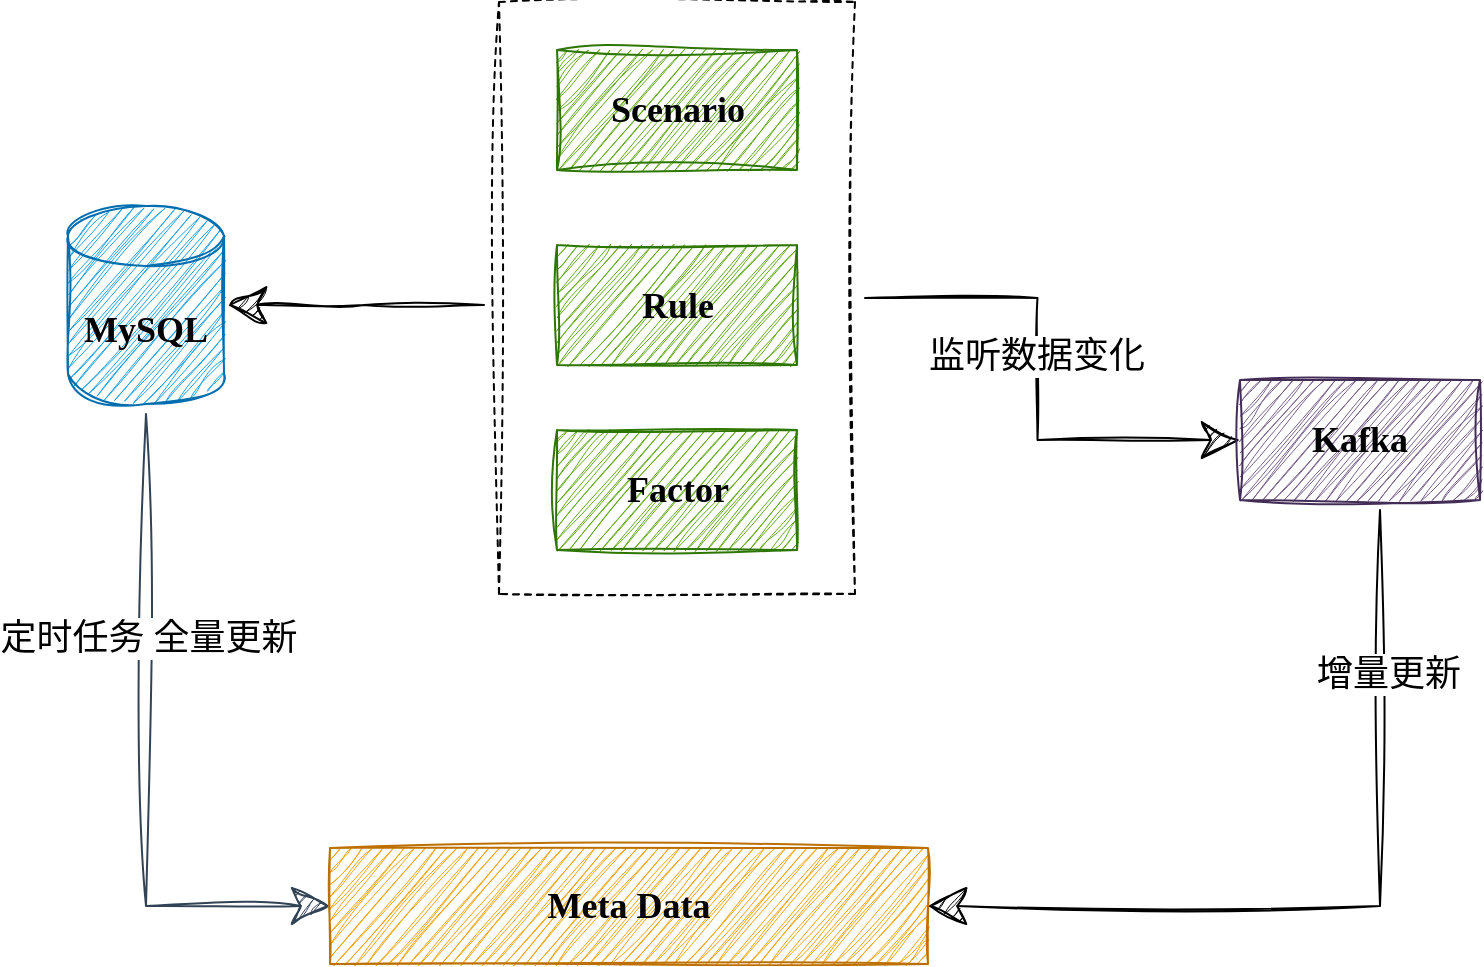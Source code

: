 <mxfile version="21.6.2" type="github">
  <diagram name="第 1 页" id="pgffrBQhj3Dr8tf497lY">
    <mxGraphModel dx="1314" dy="862" grid="0" gridSize="10" guides="1" tooltips="1" connect="1" arrows="1" fold="1" page="1" pageScale="1" pageWidth="1169" pageHeight="827" math="0" shadow="0">
      <root>
        <mxCell id="0" />
        <mxCell id="1" parent="0" />
        <mxCell id="PN6cfZ52iliSYV8CaT0O-18" value="" style="edgeStyle=orthogonalEdgeStyle;rounded=0;orthogonalLoop=1;jettySize=auto;html=1;targetPerimeterSpacing=10;shadow=0;sketch=1;curveFitting=1;jiggle=2;endSize=17;startSize=10;sourcePerimeterSpacing=5;entryX=0;entryY=0.5;entryDx=0;entryDy=0;" edge="1" parent="1" source="PN6cfZ52iliSYV8CaT0O-15" target="PN6cfZ52iliSYV8CaT0O-19">
          <mxGeometry relative="1" as="geometry">
            <mxPoint x="718.5" y="351" as="targetPoint" />
          </mxGeometry>
        </mxCell>
        <mxCell id="PN6cfZ52iliSYV8CaT0O-20" value="&lt;font face=&quot;Comic Sans MS&quot; style=&quot;font-size: 18px;&quot;&gt;监听数据变化&lt;/font&gt;" style="edgeLabel;html=1;align=center;verticalAlign=middle;resizable=0;points=[];" vertex="1" connectable="0" parent="PN6cfZ52iliSYV8CaT0O-18">
          <mxGeometry x="-0.11" y="-2" relative="1" as="geometry">
            <mxPoint x="1" as="offset" />
          </mxGeometry>
        </mxCell>
        <mxCell id="PN6cfZ52iliSYV8CaT0O-15" value="" style="rounded=0;whiteSpace=wrap;html=1;sketch=1;curveFitting=1;jiggle=2;dashed=1;" vertex="1" parent="1">
          <mxGeometry x="431.5" y="203" width="178" height="296" as="geometry" />
        </mxCell>
        <mxCell id="PN6cfZ52iliSYV8CaT0O-10" style="edgeStyle=orthogonalEdgeStyle;orthogonalLoop=1;jettySize=auto;html=1;entryX=0;entryY=0.5;entryDx=0;entryDy=0;sketch=1;curveFitting=1;jiggle=2;shadow=0;fillColor=#647687;strokeColor=#314354;rounded=0;jumpStyle=none;endSize=17;targetPerimeterSpacing=10;sourcePerimeterSpacing=5;startSize=10;" edge="1" parent="1" source="PN6cfZ52iliSYV8CaT0O-1" target="PN6cfZ52iliSYV8CaT0O-9">
          <mxGeometry relative="1" as="geometry">
            <Array as="points">
              <mxPoint x="255" y="655" />
            </Array>
          </mxGeometry>
        </mxCell>
        <mxCell id="PN6cfZ52iliSYV8CaT0O-11" value="&lt;font style=&quot;font-size: 18px;&quot;&gt;定时任务 全量更新&lt;/font&gt;" style="edgeLabel;html=1;align=center;verticalAlign=middle;resizable=0;points=[];fontFamily=Comic Sans MS;" vertex="1" connectable="0" parent="PN6cfZ52iliSYV8CaT0O-10">
          <mxGeometry x="-0.337" y="1" relative="1" as="geometry">
            <mxPoint as="offset" />
          </mxGeometry>
        </mxCell>
        <mxCell id="PN6cfZ52iliSYV8CaT0O-16" style="edgeStyle=orthogonalEdgeStyle;rounded=0;orthogonalLoop=1;jettySize=auto;html=1;sketch=1;curveFitting=1;jiggle=2;targetPerimeterSpacing=17;endSize=17;sourcePerimeterSpacing=2;startSize=17;endArrow=none;endFill=0;startArrow=classic;startFill=1;" edge="1" parent="1" source="PN6cfZ52iliSYV8CaT0O-1">
          <mxGeometry relative="1" as="geometry">
            <mxPoint x="424" y="354.5" as="targetPoint" />
          </mxGeometry>
        </mxCell>
        <mxCell id="PN6cfZ52iliSYV8CaT0O-1" value="&lt;h4&gt;&lt;font face=&quot;Comic Sans MS&quot; style=&quot;font-size: 18px;&quot; color=&quot;#000000&quot;&gt;MySQL&lt;/font&gt;&lt;/h4&gt;" style="shape=cylinder3;whiteSpace=wrap;html=1;boundedLbl=1;backgroundOutline=1;size=15;sketch=1;curveFitting=1;jiggle=2;shadow=0;fillColor=#1ba1e2;strokeColor=#006EAF;fontColor=#ffffff;" vertex="1" parent="1">
          <mxGeometry x="216" y="305" width="78" height="99" as="geometry" />
        </mxCell>
        <mxCell id="PN6cfZ52iliSYV8CaT0O-3" value="&lt;h4 style=&quot;border-color: var(--border-color);&quot;&gt;&lt;font style=&quot;border-color: var(--border-color); font-size: 18px;&quot; face=&quot;Comic Sans MS&quot; color=&quot;#000000&quot;&gt;Scenario&lt;/font&gt;&lt;/h4&gt;" style="rounded=0;whiteSpace=wrap;html=1;sketch=1;curveFitting=1;jiggle=2;glass=0;shadow=0;fillColor=#60a917;fontColor=#ffffff;strokeColor=#2D7600;" vertex="1" parent="1">
          <mxGeometry x="460.5" y="227" width="120" height="60" as="geometry" />
        </mxCell>
        <mxCell id="PN6cfZ52iliSYV8CaT0O-4" value="&lt;h4 style=&quot;border-color: var(--border-color);&quot;&gt;&lt;font style=&quot;border-color: var(--border-color); font-size: 18px;&quot; face=&quot;Comic Sans MS&quot; color=&quot;#000000&quot;&gt;Rule&lt;/font&gt;&lt;/h4&gt;" style="rounded=0;whiteSpace=wrap;html=1;sketch=1;curveFitting=1;jiggle=2;glass=0;shadow=0;fillColor=#60a917;fontColor=#ffffff;strokeColor=#2D7600;" vertex="1" parent="1">
          <mxGeometry x="460.5" y="324.5" width="120" height="60" as="geometry" />
        </mxCell>
        <mxCell id="PN6cfZ52iliSYV8CaT0O-5" value="&lt;h4 style=&quot;border-color: var(--border-color);&quot;&gt;&lt;font style=&quot;border-color: var(--border-color); font-size: 18px;&quot; face=&quot;Comic Sans MS&quot; color=&quot;#000000&quot;&gt;Factor&lt;/font&gt;&lt;/h4&gt;" style="rounded=0;whiteSpace=wrap;html=1;sketch=1;curveFitting=1;jiggle=2;glass=0;shadow=0;fillColor=#60a917;fontColor=#ffffff;strokeColor=#2D7600;" vertex="1" parent="1">
          <mxGeometry x="460.5" y="417" width="120" height="60" as="geometry" />
        </mxCell>
        <mxCell id="PN6cfZ52iliSYV8CaT0O-9" value="&lt;h4 style=&quot;border-color: var(--border-color);&quot;&gt;&lt;font style=&quot;border-color: var(--border-color); font-size: 18px;&quot; face=&quot;Comic Sans MS&quot; color=&quot;#000000&quot;&gt;Meta Data&lt;/font&gt;&lt;/h4&gt;" style="rounded=0;whiteSpace=wrap;html=1;sketch=1;curveFitting=1;jiggle=2;glass=0;shadow=0;fillColor=#f0a30a;strokeColor=#BD7000;fontColor=#000000;" vertex="1" parent="1">
          <mxGeometry x="347" y="626" width="299" height="58" as="geometry" />
        </mxCell>
        <mxCell id="PN6cfZ52iliSYV8CaT0O-21" style="edgeStyle=orthogonalEdgeStyle;rounded=0;orthogonalLoop=1;jettySize=auto;html=1;entryX=1;entryY=0.5;entryDx=0;entryDy=0;sketch=1;curveFitting=1;jiggle=2;startSize=10;targetPerimeterSpacing=10;endSize=17;sourcePerimeterSpacing=5;" edge="1" parent="1" source="PN6cfZ52iliSYV8CaT0O-19" target="PN6cfZ52iliSYV8CaT0O-9">
          <mxGeometry relative="1" as="geometry">
            <Array as="points">
              <mxPoint x="872" y="655" />
            </Array>
          </mxGeometry>
        </mxCell>
        <mxCell id="PN6cfZ52iliSYV8CaT0O-22" value="&lt;font style=&quot;font-size: 18px;&quot; face=&quot;Comic Sans MS&quot;&gt;增量更新&lt;/font&gt;" style="edgeLabel;html=1;align=center;verticalAlign=middle;resizable=0;points=[];" vertex="1" connectable="0" parent="PN6cfZ52iliSYV8CaT0O-21">
          <mxGeometry x="-0.613" y="4" relative="1" as="geometry">
            <mxPoint as="offset" />
          </mxGeometry>
        </mxCell>
        <mxCell id="PN6cfZ52iliSYV8CaT0O-19" value="&lt;h4 style=&quot;border-color: var(--border-color);&quot;&gt;&lt;font style=&quot;border-color: var(--border-color); font-size: 18px;&quot; face=&quot;Comic Sans MS&quot; color=&quot;#000000&quot;&gt;Kafka&lt;/font&gt;&lt;/h4&gt;" style="rounded=0;whiteSpace=wrap;html=1;sketch=1;curveFitting=1;jiggle=2;glass=0;shadow=0;fillColor=#76608a;fontColor=#ffffff;strokeColor=#432D57;" vertex="1" parent="1">
          <mxGeometry x="802" y="392" width="120" height="60" as="geometry" />
        </mxCell>
      </root>
    </mxGraphModel>
  </diagram>
</mxfile>
